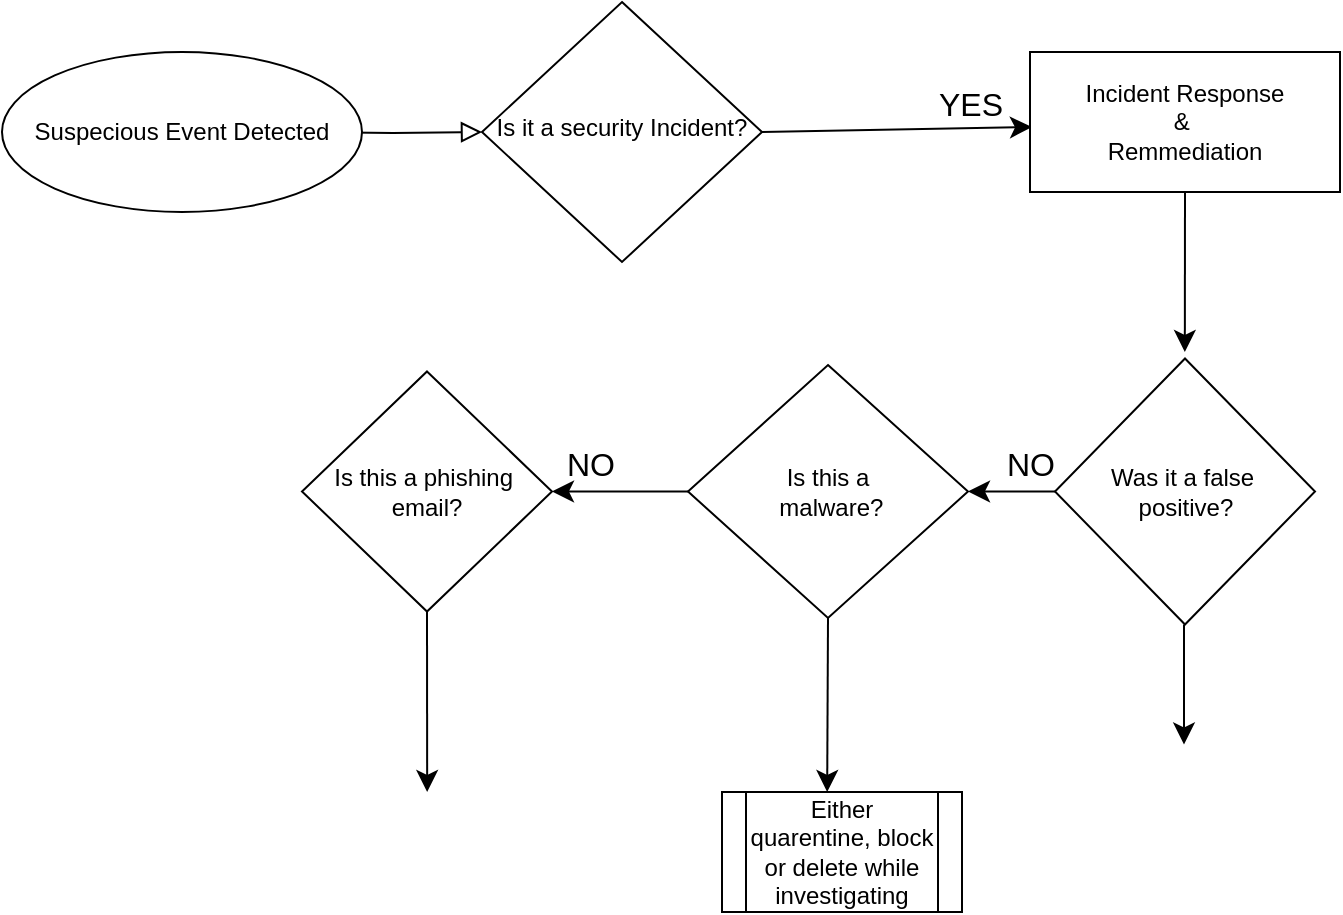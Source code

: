 <mxfile version="24.7.17">
  <diagram id="C5RBs43oDa-KdzZeNtuy" name="Page-1">
    <mxGraphModel dx="1120" dy="524" grid="1" gridSize="10" guides="1" tooltips="1" connect="1" arrows="1" fold="1" page="1" pageScale="1" pageWidth="827" pageHeight="1169" math="0" shadow="0">
      <root>
        <mxCell id="WIyWlLk6GJQsqaUBKTNV-0" />
        <mxCell id="WIyWlLk6GJQsqaUBKTNV-1" parent="WIyWlLk6GJQsqaUBKTNV-0" />
        <mxCell id="WIyWlLk6GJQsqaUBKTNV-2" value="" style="rounded=0;html=1;jettySize=auto;orthogonalLoop=1;fontSize=11;endArrow=block;endFill=0;endSize=8;strokeWidth=1;shadow=0;labelBackgroundColor=none;edgeStyle=orthogonalEdgeStyle;" parent="WIyWlLk6GJQsqaUBKTNV-1" target="WIyWlLk6GJQsqaUBKTNV-6" edge="1">
          <mxGeometry relative="1" as="geometry">
            <mxPoint x="150" y="110" as="sourcePoint" />
          </mxGeometry>
        </mxCell>
        <mxCell id="cdqA0KJlWaNnWs8eYzD0-27" style="edgeStyle=none;curved=1;rounded=0;orthogonalLoop=1;jettySize=auto;html=1;exitX=1;exitY=0.5;exitDx=0;exitDy=0;fontSize=12;startSize=8;endSize=8;entryX=1.016;entryY=0.884;entryDx=0;entryDy=0;entryPerimeter=0;" parent="WIyWlLk6GJQsqaUBKTNV-1" source="WIyWlLk6GJQsqaUBKTNV-6" target="cdqA0KJlWaNnWs8eYzD0-30" edge="1">
          <mxGeometry relative="1" as="geometry">
            <mxPoint x="610" y="105.176" as="targetPoint" />
          </mxGeometry>
        </mxCell>
        <mxCell id="WIyWlLk6GJQsqaUBKTNV-6" value="Is it a security Incident?" style="rhombus;whiteSpace=wrap;html=1;shadow=0;fontFamily=Helvetica;fontSize=12;align=center;strokeWidth=1;spacing=6;spacingTop=-4;" parent="WIyWlLk6GJQsqaUBKTNV-1" vertex="1">
          <mxGeometry x="240" y="45" width="140" height="130" as="geometry" />
        </mxCell>
        <mxCell id="_6PPVcA-6KtyrMoVFvnq-0" value="Suspecious Event Detected" style="ellipse;whiteSpace=wrap;html=1;" parent="WIyWlLk6GJQsqaUBKTNV-1" vertex="1">
          <mxGeometry y="70" width="180" height="80" as="geometry" />
        </mxCell>
        <mxCell id="cdqA0KJlWaNnWs8eYzD0-52" style="edgeStyle=none;curved=1;rounded=0;orthogonalLoop=1;jettySize=auto;html=1;exitX=0.5;exitY=1;exitDx=0;exitDy=0;fontSize=12;startSize=8;endSize=8;" parent="WIyWlLk6GJQsqaUBKTNV-1" source="cdqA0KJlWaNnWs8eYzD0-6" edge="1">
          <mxGeometry relative="1" as="geometry">
            <mxPoint x="591.412" y="220" as="targetPoint" />
          </mxGeometry>
        </mxCell>
        <mxCell id="cdqA0KJlWaNnWs8eYzD0-6" value="Incident Response&lt;div&gt;&amp;amp;&amp;nbsp;&lt;/div&gt;&lt;div&gt;Remmediation&lt;/div&gt;" style="rounded=0;whiteSpace=wrap;html=1;" parent="WIyWlLk6GJQsqaUBKTNV-1" vertex="1">
          <mxGeometry x="514" y="70" width="155" height="70" as="geometry" />
        </mxCell>
        <mxCell id="cdqA0KJlWaNnWs8eYzD0-45" style="edgeStyle=none;curved=1;rounded=0;orthogonalLoop=1;jettySize=auto;html=1;exitX=0;exitY=0.5;exitDx=0;exitDy=0;fontSize=12;startSize=8;endSize=8;entryX=1;entryY=0.5;entryDx=0;entryDy=0;" parent="WIyWlLk6GJQsqaUBKTNV-1" source="cdqA0KJlWaNnWs8eYzD0-7" target="cdqA0KJlWaNnWs8eYzD0-20" edge="1">
          <mxGeometry relative="1" as="geometry">
            <mxPoint x="480" y="362.824" as="targetPoint" />
          </mxGeometry>
        </mxCell>
        <mxCell id="cdqA0KJlWaNnWs8eYzD0-7" value="Was it a false&amp;nbsp;&lt;div&gt;positive?&lt;/div&gt;" style="rhombus;whiteSpace=wrap;html=1;" parent="WIyWlLk6GJQsqaUBKTNV-1" vertex="1">
          <mxGeometry x="526.5" y="223.25" width="130" height="133" as="geometry" />
        </mxCell>
        <mxCell id="cdqA0KJlWaNnWs8eYzD0-55" style="edgeStyle=none;curved=1;rounded=0;orthogonalLoop=1;jettySize=auto;html=1;exitX=0.5;exitY=1;exitDx=0;exitDy=0;fontSize=12;startSize=8;endSize=8;" parent="WIyWlLk6GJQsqaUBKTNV-1" source="cdqA0KJlWaNnWs8eYzD0-13" edge="1">
          <mxGeometry relative="1" as="geometry">
            <mxPoint x="212.588" y="440" as="targetPoint" />
          </mxGeometry>
        </mxCell>
        <mxCell id="cdqA0KJlWaNnWs8eYzD0-13" value="Is this a phishing&amp;nbsp;&lt;div&gt;email?&lt;/div&gt;" style="rhombus;whiteSpace=wrap;html=1;" parent="WIyWlLk6GJQsqaUBKTNV-1" vertex="1">
          <mxGeometry x="150" y="229.75" width="125" height="120" as="geometry" />
        </mxCell>
        <mxCell id="cdqA0KJlWaNnWs8eYzD0-47" style="edgeStyle=none;curved=1;rounded=0;orthogonalLoop=1;jettySize=auto;html=1;exitX=0;exitY=0.5;exitDx=0;exitDy=0;entryX=1;entryY=0.5;entryDx=0;entryDy=0;fontSize=12;startSize=8;endSize=8;" parent="WIyWlLk6GJQsqaUBKTNV-1" source="cdqA0KJlWaNnWs8eYzD0-20" target="cdqA0KJlWaNnWs8eYzD0-13" edge="1">
          <mxGeometry relative="1" as="geometry" />
        </mxCell>
        <mxCell id="cdqA0KJlWaNnWs8eYzD0-54" style="edgeStyle=none;curved=1;rounded=0;orthogonalLoop=1;jettySize=auto;html=1;exitX=0.5;exitY=1;exitDx=0;exitDy=0;fontSize=12;startSize=8;endSize=8;" parent="WIyWlLk6GJQsqaUBKTNV-1" source="cdqA0KJlWaNnWs8eYzD0-20" edge="1">
          <mxGeometry relative="1" as="geometry">
            <mxPoint x="412.588" y="440" as="targetPoint" />
          </mxGeometry>
        </mxCell>
        <mxCell id="cdqA0KJlWaNnWs8eYzD0-20" value="Is this a&lt;div&gt;&amp;nbsp;malware?&lt;/div&gt;" style="rhombus;whiteSpace=wrap;html=1;" parent="WIyWlLk6GJQsqaUBKTNV-1" vertex="1">
          <mxGeometry x="343" y="226.5" width="140" height="126.5" as="geometry" />
        </mxCell>
        <mxCell id="cdqA0KJlWaNnWs8eYzD0-30" value="YES" style="text;html=1;align=center;verticalAlign=middle;resizable=0;points=[];autosize=1;strokeColor=none;fillColor=none;fontSize=16;" parent="WIyWlLk6GJQsqaUBKTNV-1" vertex="1">
          <mxGeometry x="454" y="81" width="60" height="30" as="geometry" />
        </mxCell>
        <mxCell id="cdqA0KJlWaNnWs8eYzD0-46" value="NO" style="text;html=1;align=center;verticalAlign=middle;resizable=0;points=[];autosize=1;strokeColor=none;fillColor=none;fontSize=16;" parent="WIyWlLk6GJQsqaUBKTNV-1" vertex="1">
          <mxGeometry x="489" y="261" width="50" height="30" as="geometry" />
        </mxCell>
        <mxCell id="cdqA0KJlWaNnWs8eYzD0-48" value="NO" style="text;html=1;align=center;verticalAlign=middle;resizable=0;points=[];autosize=1;strokeColor=none;fillColor=none;fontSize=16;" parent="WIyWlLk6GJQsqaUBKTNV-1" vertex="1">
          <mxGeometry x="269" y="261" width="50" height="30" as="geometry" />
        </mxCell>
        <mxCell id="RH8Yzj7yN82kzeOvIBwl-0" value="" style="endArrow=classic;html=1;rounded=0;fontSize=12;startSize=8;endSize=8;curved=1;" edge="1" parent="WIyWlLk6GJQsqaUBKTNV-1">
          <mxGeometry width="50" height="50" relative="1" as="geometry">
            <mxPoint x="591" y="356.25" as="sourcePoint" />
            <mxPoint x="591" y="416.25" as="targetPoint" />
          </mxGeometry>
        </mxCell>
        <mxCell id="RH8Yzj7yN82kzeOvIBwl-1" value="Either quarentine, block or delete while investigating" style="shape=process;whiteSpace=wrap;html=1;backgroundOutline=1;" vertex="1" parent="WIyWlLk6GJQsqaUBKTNV-1">
          <mxGeometry x="360" y="440" width="120" height="60" as="geometry" />
        </mxCell>
      </root>
    </mxGraphModel>
  </diagram>
</mxfile>
